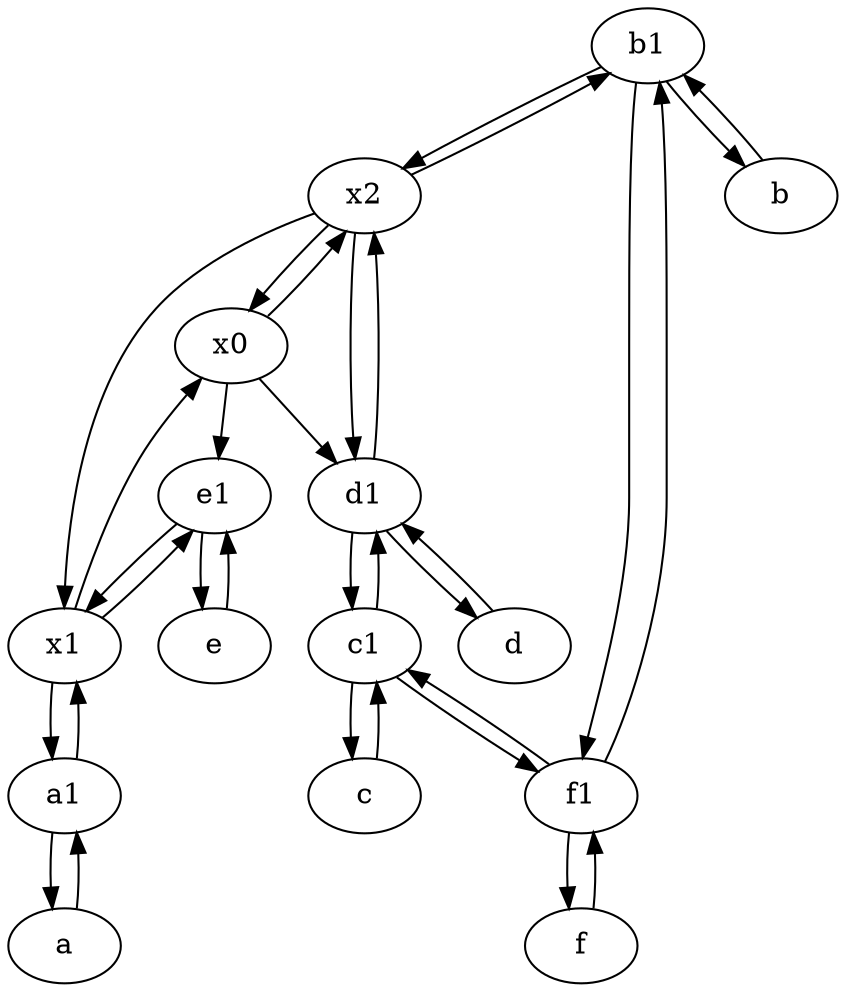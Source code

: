 digraph  {
	b1 [pos="45,20!"];
	x2;
	d1 [pos="25,30!"];
	f1;
	d [pos="20,30!"];
	c1 [pos="30,15!"];
	f [pos="15,45!"];
	b [pos="50,20!"];
	e [pos="30,50!"];
	c [pos="20,10!"];
	x1;
	a [pos="40,10!"];
	x0;
	e1 [pos="25,45!"];
	a1 [pos="40,15!"];
	f1 -> b1;
	d1 -> d;
	x2 -> x1;
	b -> b1;
	b1 -> b;
	b1 -> f1;
	d -> d1;
	x0 -> x2;
	f1 -> f;
	x2 -> d1;
	c1 -> f1;
	e1 -> x1;
	d1 -> x2;
	b1 -> x2;
	c1 -> c;
	c -> c1;
	x1 -> x0;
	x1 -> e1;
	c1 -> d1;
	a -> a1;
	x1 -> a1;
	x2 -> x0;
	x0 -> d1;
	e1 -> e;
	a1 -> x1;
	a1 -> a;
	f1 -> c1;
	x0 -> e1;
	e -> e1;
	f -> f1;
	d1 -> c1;
	x2 -> b1;

	}